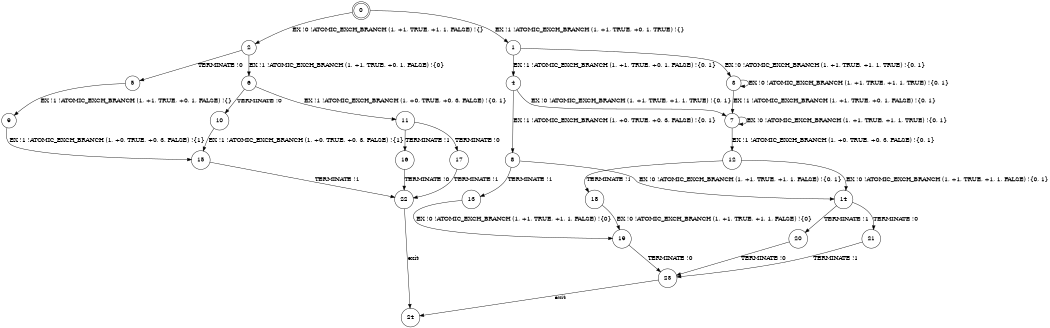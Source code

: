 digraph BCG {
size = "7, 10.5";
center = TRUE;
node [shape = circle];
0 [peripheries = 2];
0 -> 1 [label = "EX !1 !ATOMIC_EXCH_BRANCH (1, +1, TRUE, +0, 1, TRUE) !{}"];
0 -> 2 [label = "EX !0 !ATOMIC_EXCH_BRANCH (1, +1, TRUE, +1, 1, FALSE) !{}"];
1 -> 3 [label = "EX !0 !ATOMIC_EXCH_BRANCH (1, +1, TRUE, +1, 1, TRUE) !{0, 1}"];
1 -> 4 [label = "EX !1 !ATOMIC_EXCH_BRANCH (1, +1, TRUE, +0, 1, FALSE) !{0, 1}"];
2 -> 5 [label = "TERMINATE !0"];
2 -> 6 [label = "EX !1 !ATOMIC_EXCH_BRANCH (1, +1, TRUE, +0, 1, FALSE) !{0}"];
3 -> 7 [label = "EX !1 !ATOMIC_EXCH_BRANCH (1, +1, TRUE, +0, 1, FALSE) !{0, 1}"];
3 -> 3 [label = "EX !0 !ATOMIC_EXCH_BRANCH (1, +1, TRUE, +1, 1, TRUE) !{0, 1}"];
4 -> 7 [label = "EX !0 !ATOMIC_EXCH_BRANCH (1, +1, TRUE, +1, 1, TRUE) !{0, 1}"];
4 -> 8 [label = "EX !1 !ATOMIC_EXCH_BRANCH (1, +0, TRUE, +0, 3, FALSE) !{0, 1}"];
5 -> 9 [label = "EX !1 !ATOMIC_EXCH_BRANCH (1, +1, TRUE, +0, 1, FALSE) !{}"];
6 -> 10 [label = "TERMINATE !0"];
6 -> 11 [label = "EX !1 !ATOMIC_EXCH_BRANCH (1, +0, TRUE, +0, 3, FALSE) !{0, 1}"];
7 -> 12 [label = "EX !1 !ATOMIC_EXCH_BRANCH (1, +0, TRUE, +0, 3, FALSE) !{0, 1}"];
7 -> 7 [label = "EX !0 !ATOMIC_EXCH_BRANCH (1, +1, TRUE, +1, 1, TRUE) !{0, 1}"];
8 -> 13 [label = "TERMINATE !1"];
8 -> 14 [label = "EX !0 !ATOMIC_EXCH_BRANCH (1, +1, TRUE, +1, 1, FALSE) !{0, 1}"];
9 -> 15 [label = "EX !1 !ATOMIC_EXCH_BRANCH (1, +0, TRUE, +0, 3, FALSE) !{1}"];
10 -> 15 [label = "EX !1 !ATOMIC_EXCH_BRANCH (1, +0, TRUE, +0, 3, FALSE) !{1}"];
11 -> 16 [label = "TERMINATE !1"];
11 -> 17 [label = "TERMINATE !0"];
12 -> 18 [label = "TERMINATE !1"];
12 -> 14 [label = "EX !0 !ATOMIC_EXCH_BRANCH (1, +1, TRUE, +1, 1, FALSE) !{0, 1}"];
13 -> 19 [label = "EX !0 !ATOMIC_EXCH_BRANCH (1, +1, TRUE, +1, 1, FALSE) !{0}"];
14 -> 20 [label = "TERMINATE !1"];
14 -> 21 [label = "TERMINATE !0"];
15 -> 22 [label = "TERMINATE !1"];
16 -> 22 [label = "TERMINATE !0"];
17 -> 22 [label = "TERMINATE !1"];
18 -> 19 [label = "EX !0 !ATOMIC_EXCH_BRANCH (1, +1, TRUE, +1, 1, FALSE) !{0}"];
19 -> 23 [label = "TERMINATE !0"];
20 -> 23 [label = "TERMINATE !0"];
21 -> 23 [label = "TERMINATE !1"];
22 -> 24 [label = "exit"];
23 -> 24 [label = "exit"];
}
